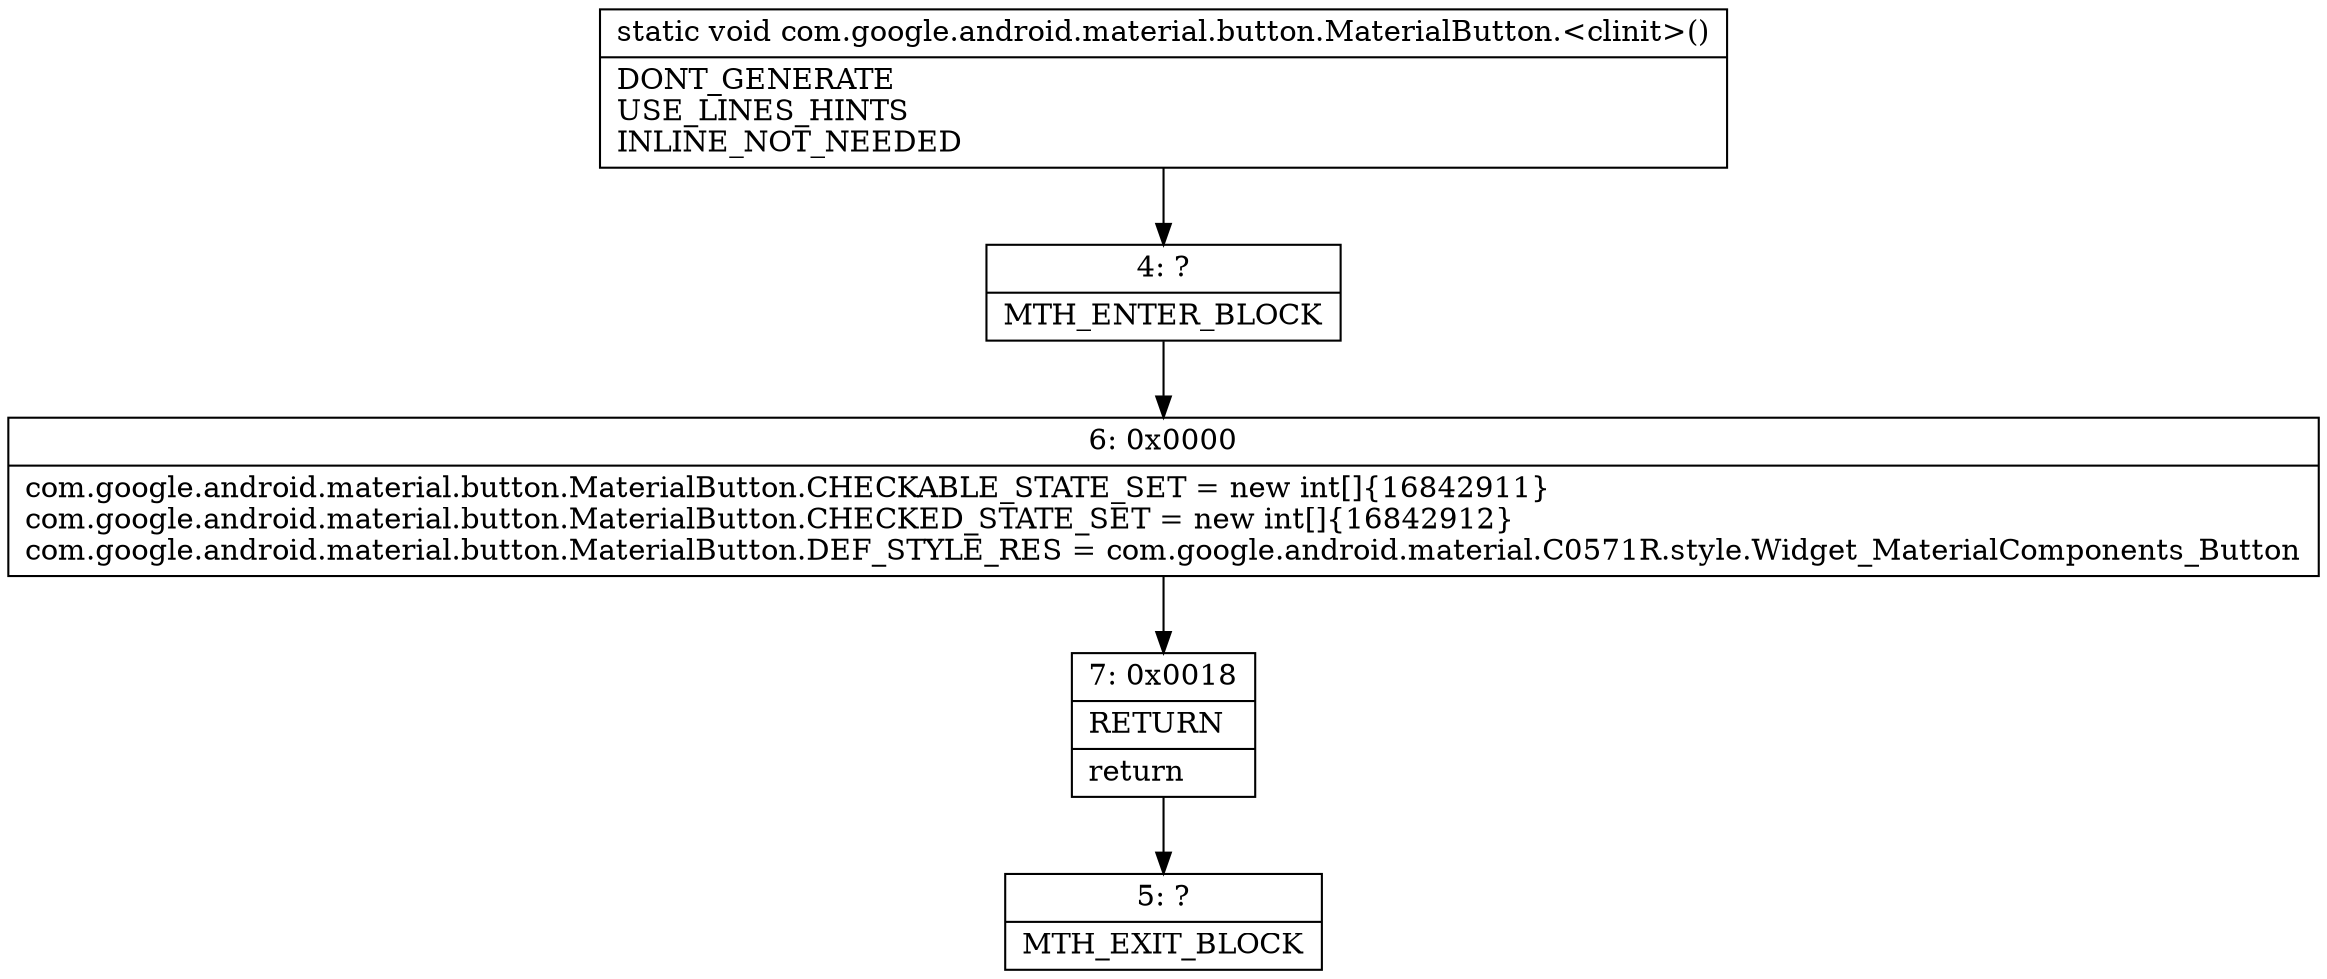 digraph "CFG forcom.google.android.material.button.MaterialButton.\<clinit\>()V" {
Node_4 [shape=record,label="{4\:\ ?|MTH_ENTER_BLOCK\l}"];
Node_6 [shape=record,label="{6\:\ 0x0000|com.google.android.material.button.MaterialButton.CHECKABLE_STATE_SET = new int[]\{16842911\}\lcom.google.android.material.button.MaterialButton.CHECKED_STATE_SET = new int[]\{16842912\}\lcom.google.android.material.button.MaterialButton.DEF_STYLE_RES = com.google.android.material.C0571R.style.Widget_MaterialComponents_Button\l}"];
Node_7 [shape=record,label="{7\:\ 0x0018|RETURN\l|return\l}"];
Node_5 [shape=record,label="{5\:\ ?|MTH_EXIT_BLOCK\l}"];
MethodNode[shape=record,label="{static void com.google.android.material.button.MaterialButton.\<clinit\>()  | DONT_GENERATE\lUSE_LINES_HINTS\lINLINE_NOT_NEEDED\l}"];
MethodNode -> Node_4;Node_4 -> Node_6;
Node_6 -> Node_7;
Node_7 -> Node_5;
}

